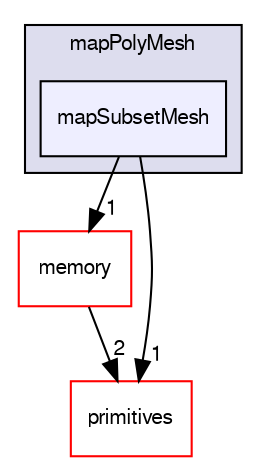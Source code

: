 digraph "src/OpenFOAM/meshes/polyMesh/mapPolyMesh/mapSubsetMesh" {
  bgcolor=transparent;
  compound=true
  node [ fontsize="10", fontname="FreeSans"];
  edge [ labelfontsize="10", labelfontname="FreeSans"];
  subgraph clusterdir_1adf3b4e71e6bce57c8961c31cd11722 {
    graph [ bgcolor="#ddddee", pencolor="black", label="mapPolyMesh" fontname="FreeSans", fontsize="10", URL="dir_1adf3b4e71e6bce57c8961c31cd11722.html"]
  dir_7b3d9b6f2f6a05d98f62efdbe3e98e98 [shape=box, label="mapSubsetMesh", style="filled", fillcolor="#eeeeff", pencolor="black", URL="dir_7b3d9b6f2f6a05d98f62efdbe3e98e98.html"];
  }
  dir_385a22dcc2f7120acb0f1a7a832b3b8d [shape=box label="memory" color="red" URL="dir_385a22dcc2f7120acb0f1a7a832b3b8d.html"];
  dir_3e50f45338116b169052b428016851aa [shape=box label="primitives" color="red" URL="dir_3e50f45338116b169052b428016851aa.html"];
  dir_385a22dcc2f7120acb0f1a7a832b3b8d->dir_3e50f45338116b169052b428016851aa [headlabel="2", labeldistance=1.5 headhref="dir_002026_002129.html"];
  dir_7b3d9b6f2f6a05d98f62efdbe3e98e98->dir_385a22dcc2f7120acb0f1a7a832b3b8d [headlabel="1", labeldistance=1.5 headhref="dir_002082_002026.html"];
  dir_7b3d9b6f2f6a05d98f62efdbe3e98e98->dir_3e50f45338116b169052b428016851aa [headlabel="1", labeldistance=1.5 headhref="dir_002082_002129.html"];
}
